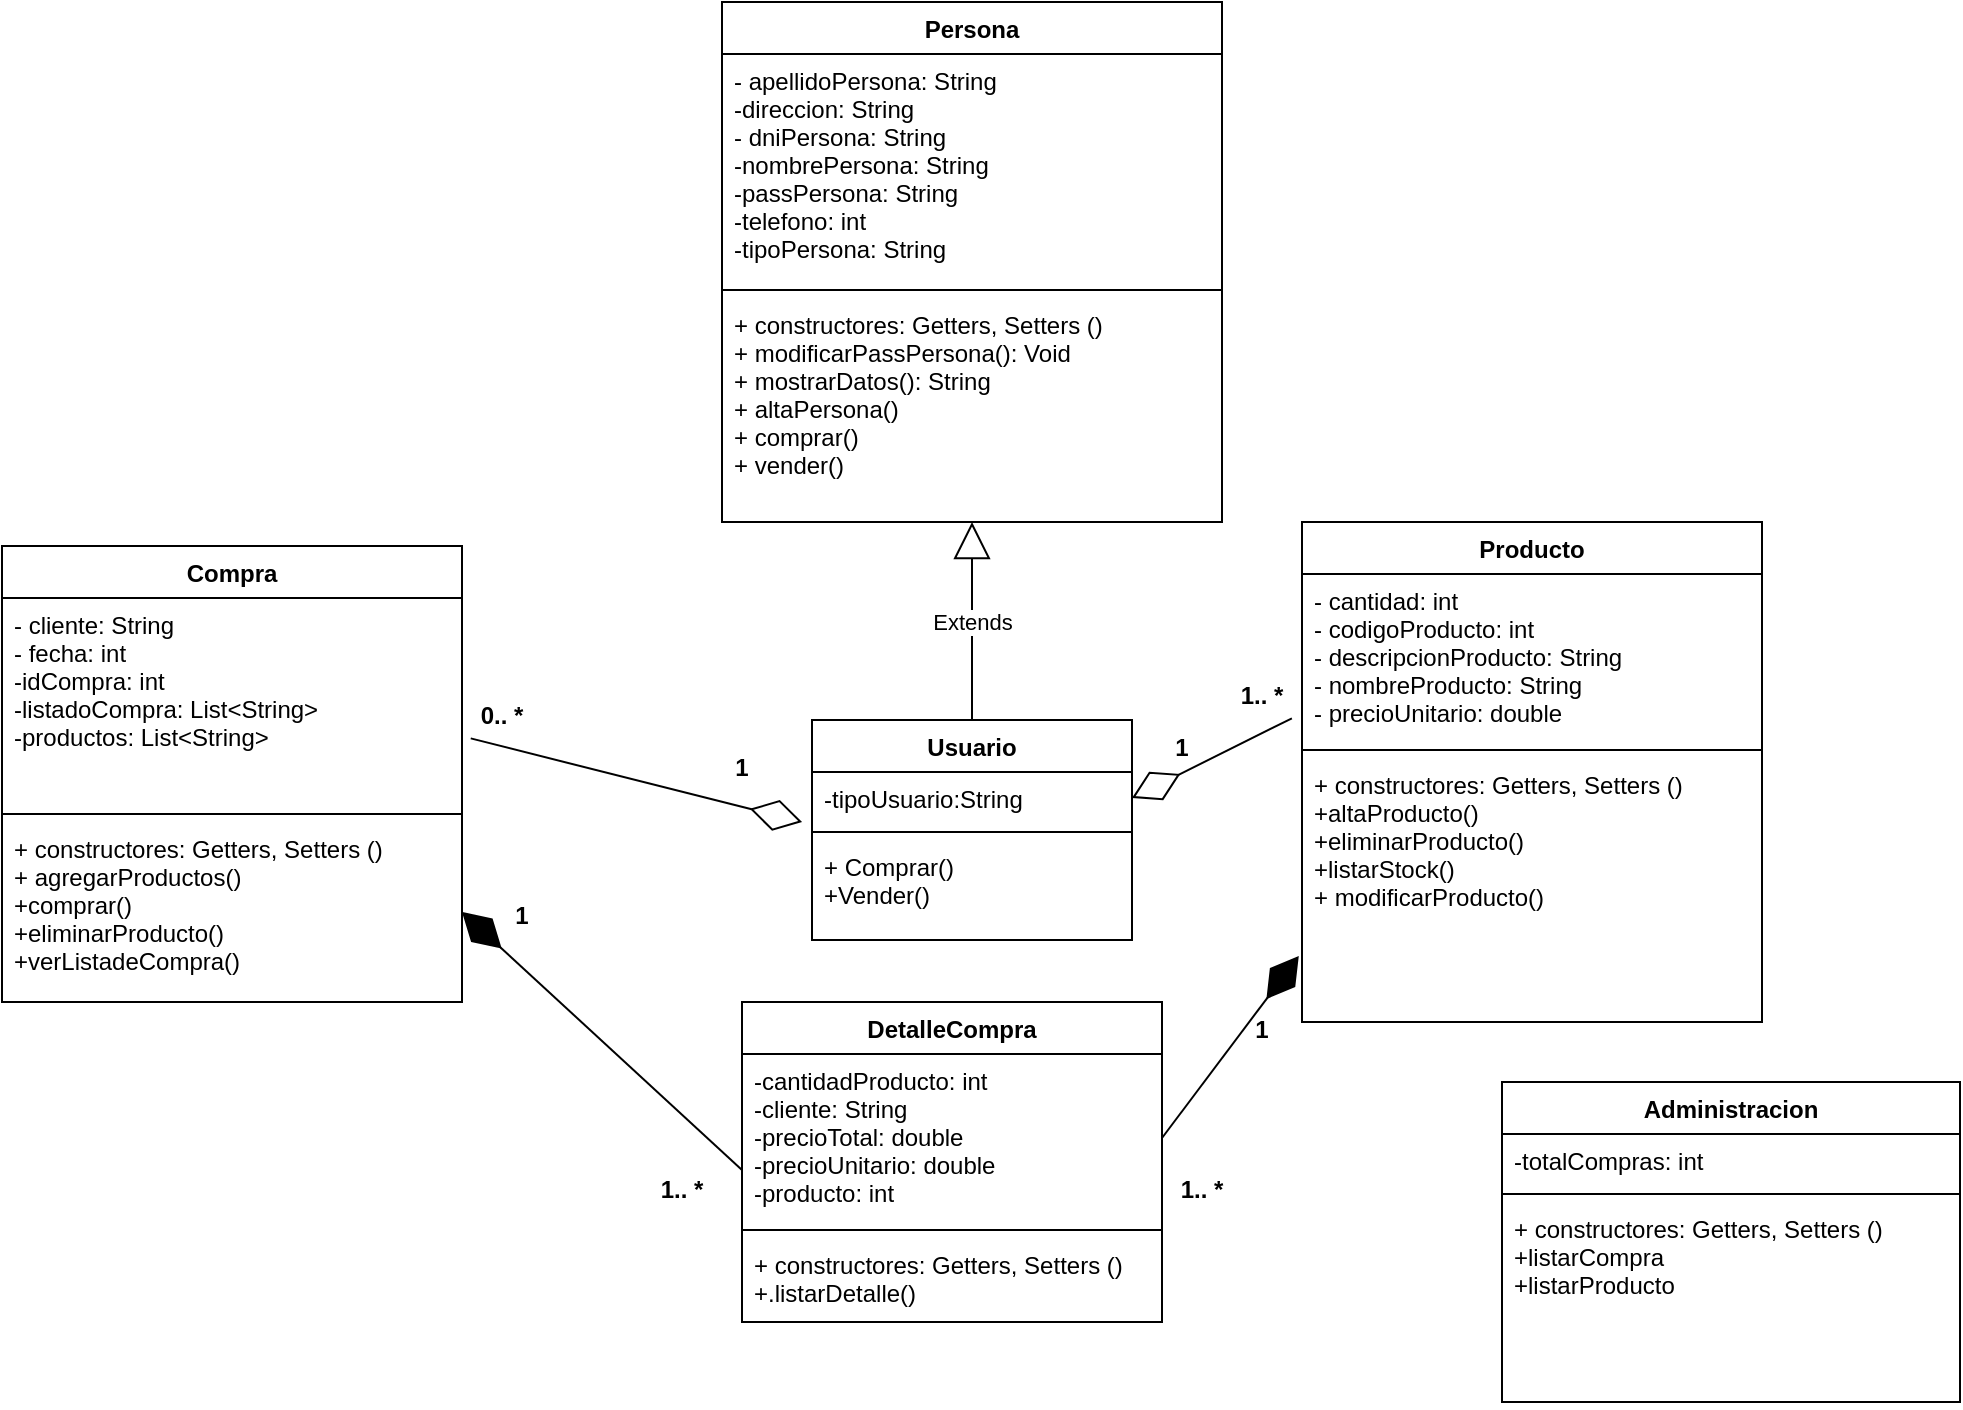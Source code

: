<mxfile version="20.0.3" type="google" pages="2"><diagram id="esH5JpNBzj2b51lL-F4B" name="UML"><mxGraphModel grid="1" page="1" gridSize="10" guides="1" tooltips="1" connect="1" arrows="1" fold="1" pageScale="1" pageWidth="1169" pageHeight="827" math="0" shadow="0"><root><mxCell id="0"/><mxCell id="1" parent="0"/><mxCell id="JhRfz6M6z6ltZTwIogoV-4" value="Persona" style="swimlane;fontStyle=1;align=center;verticalAlign=top;childLayout=stackLayout;horizontal=1;startSize=26;horizontalStack=0;resizeParent=1;resizeParentMax=0;resizeLast=0;collapsible=1;marginBottom=0;" vertex="1" parent="1"><mxGeometry x="490" y="-1550" width="250" height="260" as="geometry"/></mxCell><mxCell id="JhRfz6M6z6ltZTwIogoV-5" value="- apellidoPersona: String&#10;-direccion: String&#10;- dniPersona: String&#10;-nombrePersona: String&#10;-passPersona: String&#10;-telefono: int&#10;-tipoPersona: String" style="text;strokeColor=none;fillColor=none;align=left;verticalAlign=top;spacingLeft=4;spacingRight=4;overflow=hidden;rotatable=0;points=[[0,0.5],[1,0.5]];portConstraint=eastwest;" vertex="1" parent="JhRfz6M6z6ltZTwIogoV-4"><mxGeometry y="26" width="250" height="114" as="geometry"/></mxCell><mxCell id="JhRfz6M6z6ltZTwIogoV-6" value="" style="line;strokeWidth=1;fillColor=none;align=left;verticalAlign=middle;spacingTop=-1;spacingLeft=3;spacingRight=3;rotatable=0;labelPosition=right;points=[];portConstraint=eastwest;" vertex="1" parent="JhRfz6M6z6ltZTwIogoV-4"><mxGeometry y="140" width="250" height="8" as="geometry"/></mxCell><mxCell id="JhRfz6M6z6ltZTwIogoV-7" value="+ constructores: Getters, Setters ()&#10;+ modificarPassPersona(): Void&#10;+ mostrarDatos(): String&#10;+ altaPersona()&#10;+ comprar()&#10;+ vender()" style="text;strokeColor=none;fillColor=none;align=left;verticalAlign=top;spacingLeft=4;spacingRight=4;overflow=hidden;rotatable=0;points=[[0,0.5],[1,0.5]];portConstraint=eastwest;" vertex="1" parent="JhRfz6M6z6ltZTwIogoV-4"><mxGeometry y="148" width="250" height="112" as="geometry"/></mxCell><mxCell id="JhRfz6M6z6ltZTwIogoV-8" value="Compra" style="swimlane;fontStyle=1;align=center;verticalAlign=top;childLayout=stackLayout;horizontal=1;startSize=26;horizontalStack=0;resizeParent=1;resizeParentMax=0;resizeLast=0;collapsible=1;marginBottom=0;" vertex="1" parent="1"><mxGeometry x="130" y="-1278" width="230" height="228" as="geometry"/></mxCell><mxCell id="JhRfz6M6z6ltZTwIogoV-9" value="- cliente: String&#10;- fecha: int&#10;-idCompra: int&#10;-listadoCompra: List&lt;String&gt;&#10;-productos: List&lt;String&gt;" style="text;strokeColor=none;fillColor=none;align=left;verticalAlign=top;spacingLeft=4;spacingRight=4;overflow=hidden;rotatable=0;points=[[0,0.5],[1,0.5]];portConstraint=eastwest;" vertex="1" parent="JhRfz6M6z6ltZTwIogoV-8"><mxGeometry y="26" width="230" height="104" as="geometry"/></mxCell><mxCell id="JhRfz6M6z6ltZTwIogoV-10" value="" style="line;strokeWidth=1;fillColor=none;align=left;verticalAlign=middle;spacingTop=-1;spacingLeft=3;spacingRight=3;rotatable=0;labelPosition=right;points=[];portConstraint=eastwest;" vertex="1" parent="JhRfz6M6z6ltZTwIogoV-8"><mxGeometry y="130" width="230" height="8" as="geometry"/></mxCell><mxCell id="JhRfz6M6z6ltZTwIogoV-11" value="+ constructores: Getters, Setters ()&#10;+ agregarProductos()&#10;+comprar()&#10;+eliminarProducto()&#10;+verListadeCompra()" style="text;strokeColor=none;fillColor=none;align=left;verticalAlign=top;spacingLeft=4;spacingRight=4;overflow=hidden;rotatable=0;points=[[0,0.5],[1,0.5]];portConstraint=eastwest;" vertex="1" parent="JhRfz6M6z6ltZTwIogoV-8"><mxGeometry y="138" width="230" height="90" as="geometry"/></mxCell><mxCell id="JhRfz6M6z6ltZTwIogoV-12" value="Usuario" style="swimlane;fontStyle=1;align=center;verticalAlign=top;childLayout=stackLayout;horizontal=1;startSize=26;horizontalStack=0;resizeParent=1;resizeParentMax=0;resizeLast=0;collapsible=1;marginBottom=0;" vertex="1" parent="1"><mxGeometry x="535" y="-1191" width="160" height="110" as="geometry"/></mxCell><mxCell id="JhRfz6M6z6ltZTwIogoV-13" value="-tipoUsuario:String" style="text;strokeColor=none;fillColor=none;align=left;verticalAlign=top;spacingLeft=4;spacingRight=4;overflow=hidden;rotatable=0;points=[[0,0.5],[1,0.5]];portConstraint=eastwest;" vertex="1" parent="JhRfz6M6z6ltZTwIogoV-12"><mxGeometry y="26" width="160" height="26" as="geometry"/></mxCell><mxCell id="JhRfz6M6z6ltZTwIogoV-14" value="" style="line;strokeWidth=1;fillColor=none;align=left;verticalAlign=middle;spacingTop=-1;spacingLeft=3;spacingRight=3;rotatable=0;labelPosition=right;points=[];portConstraint=eastwest;" vertex="1" parent="JhRfz6M6z6ltZTwIogoV-12"><mxGeometry y="52" width="160" height="8" as="geometry"/></mxCell><mxCell id="JhRfz6M6z6ltZTwIogoV-15" value="+ Comprar()&#10;+Vender()" style="text;strokeColor=none;fillColor=none;align=left;verticalAlign=top;spacingLeft=4;spacingRight=4;overflow=hidden;rotatable=0;points=[[0,0.5],[1,0.5]];portConstraint=eastwest;" vertex="1" parent="JhRfz6M6z6ltZTwIogoV-12"><mxGeometry y="60" width="160" height="50" as="geometry"/></mxCell><mxCell id="JhRfz6M6z6ltZTwIogoV-16" value="DetalleCompra" style="swimlane;fontStyle=1;align=center;verticalAlign=top;childLayout=stackLayout;horizontal=1;startSize=26;horizontalStack=0;resizeParent=1;resizeParentMax=0;resizeLast=0;collapsible=1;marginBottom=0;" vertex="1" parent="1"><mxGeometry x="500" y="-1050" width="210" height="160" as="geometry"/></mxCell><mxCell id="JhRfz6M6z6ltZTwIogoV-17" value="-cantidadProducto: int&#10;-cliente: String&#10;-precioTotal: double&#10;-precioUnitario: double&#10;-producto: int" style="text;strokeColor=none;fillColor=none;align=left;verticalAlign=top;spacingLeft=4;spacingRight=4;overflow=hidden;rotatable=0;points=[[0,0.5],[1,0.5]];portConstraint=eastwest;" vertex="1" parent="JhRfz6M6z6ltZTwIogoV-16"><mxGeometry y="26" width="210" height="84" as="geometry"/></mxCell><mxCell id="JhRfz6M6z6ltZTwIogoV-18" value="" style="line;strokeWidth=1;fillColor=none;align=left;verticalAlign=middle;spacingTop=-1;spacingLeft=3;spacingRight=3;rotatable=0;labelPosition=right;points=[];portConstraint=eastwest;" vertex="1" parent="JhRfz6M6z6ltZTwIogoV-16"><mxGeometry y="110" width="210" height="8" as="geometry"/></mxCell><mxCell id="JhRfz6M6z6ltZTwIogoV-19" value="+ constructores: Getters, Setters ()&#10;+.listarDetalle()" style="text;strokeColor=none;fillColor=none;align=left;verticalAlign=top;spacingLeft=4;spacingRight=4;overflow=hidden;rotatable=0;points=[[0,0.5],[1,0.5]];portConstraint=eastwest;" vertex="1" parent="JhRfz6M6z6ltZTwIogoV-16"><mxGeometry y="118" width="210" height="42" as="geometry"/></mxCell><mxCell id="JhRfz6M6z6ltZTwIogoV-20" value="Administracion" style="swimlane;fontStyle=1;align=center;verticalAlign=top;childLayout=stackLayout;horizontal=1;startSize=26;horizontalStack=0;resizeParent=1;resizeParentMax=0;resizeLast=0;collapsible=1;marginBottom=0;" vertex="1" parent="1"><mxGeometry x="880" y="-1010" width="229" height="160" as="geometry"/></mxCell><mxCell id="JhRfz6M6z6ltZTwIogoV-21" value="-totalCompras: int" style="text;strokeColor=none;fillColor=none;align=left;verticalAlign=top;spacingLeft=4;spacingRight=4;overflow=hidden;rotatable=0;points=[[0,0.5],[1,0.5]];portConstraint=eastwest;" vertex="1" parent="JhRfz6M6z6ltZTwIogoV-20"><mxGeometry y="26" width="229" height="26" as="geometry"/></mxCell><mxCell id="JhRfz6M6z6ltZTwIogoV-22" value="" style="line;strokeWidth=1;fillColor=none;align=left;verticalAlign=middle;spacingTop=-1;spacingLeft=3;spacingRight=3;rotatable=0;labelPosition=right;points=[];portConstraint=eastwest;" vertex="1" parent="JhRfz6M6z6ltZTwIogoV-20"><mxGeometry y="52" width="229" height="8" as="geometry"/></mxCell><mxCell id="JhRfz6M6z6ltZTwIogoV-23" value="+ constructores: Getters, Setters ()&#10;+listarCompra&#10;+listarProducto" style="text;strokeColor=none;fillColor=none;align=left;verticalAlign=top;spacingLeft=4;spacingRight=4;overflow=hidden;rotatable=0;points=[[0,0.5],[1,0.5]];portConstraint=eastwest;" vertex="1" parent="JhRfz6M6z6ltZTwIogoV-20"><mxGeometry y="60" width="229" height="100" as="geometry"/></mxCell><mxCell id="JhRfz6M6z6ltZTwIogoV-24" value="Producto" style="swimlane;fontStyle=1;align=center;verticalAlign=top;childLayout=stackLayout;horizontal=1;startSize=26;horizontalStack=0;resizeParent=1;resizeParentMax=0;resizeLast=0;collapsible=1;marginBottom=0;" vertex="1" parent="1"><mxGeometry x="780" y="-1290" width="230" height="250" as="geometry"/></mxCell><mxCell id="JhRfz6M6z6ltZTwIogoV-25" value="- cantidad: int&#10;- codigoProducto: int&#10;- descripcionProducto: String&#10;- nombreProducto: String&#10;- precioUnitario: double" style="text;strokeColor=none;fillColor=none;align=left;verticalAlign=top;spacingLeft=4;spacingRight=4;overflow=hidden;rotatable=0;points=[[0,0.5],[1,0.5]];portConstraint=eastwest;" vertex="1" parent="JhRfz6M6z6ltZTwIogoV-24"><mxGeometry y="26" width="230" height="84" as="geometry"/></mxCell><mxCell id="JhRfz6M6z6ltZTwIogoV-26" value="" style="line;strokeWidth=1;fillColor=none;align=left;verticalAlign=middle;spacingTop=-1;spacingLeft=3;spacingRight=3;rotatable=0;labelPosition=right;points=[];portConstraint=eastwest;" vertex="1" parent="JhRfz6M6z6ltZTwIogoV-24"><mxGeometry y="110" width="230" height="8" as="geometry"/></mxCell><mxCell id="JhRfz6M6z6ltZTwIogoV-27" value="+ constructores: Getters, Setters ()&#10;+altaProducto()&#10;+eliminarProducto()&#10;+listarStock()&#10;+ modificarProducto()" style="text;strokeColor=none;fillColor=none;align=left;verticalAlign=top;spacingLeft=4;spacingRight=4;overflow=hidden;rotatable=0;points=[[0,0.5],[1,0.5]];portConstraint=eastwest;" vertex="1" parent="JhRfz6M6z6ltZTwIogoV-24"><mxGeometry y="118" width="230" height="132" as="geometry"/></mxCell><mxCell id="JhRfz6M6z6ltZTwIogoV-31" value="Extends" style="endArrow=block;endSize=16;endFill=0;html=1;rounded=0;exitX=0.5;exitY=0;exitDx=0;exitDy=0;" edge="1" parent="1" source="JhRfz6M6z6ltZTwIogoV-12" target="JhRfz6M6z6ltZTwIogoV-7"><mxGeometry width="160" relative="1" as="geometry"><mxPoint x="580" y="-1150" as="sourcePoint"/><mxPoint x="740" y="-1150" as="targetPoint"/></mxGeometry></mxCell><mxCell id="JhRfz6M6z6ltZTwIogoV-32" value="" style="endArrow=diamondThin;endFill=0;endSize=24;html=1;rounded=0;exitX=-0.022;exitY=0.859;exitDx=0;exitDy=0;exitPerimeter=0;entryX=1;entryY=0.5;entryDx=0;entryDy=0;" edge="1" parent="1" source="JhRfz6M6z6ltZTwIogoV-25" target="JhRfz6M6z6ltZTwIogoV-13"><mxGeometry width="160" relative="1" as="geometry"><mxPoint x="580" y="-1150" as="sourcePoint"/><mxPoint x="740" y="-1150" as="targetPoint"/></mxGeometry></mxCell><mxCell id="JhRfz6M6z6ltZTwIogoV-41" value="" style="endArrow=diamondThin;endFill=0;endSize=24;html=1;rounded=0;exitX=1.019;exitY=0.675;exitDx=0;exitDy=0;exitPerimeter=0;entryX=-0.031;entryY=0.962;entryDx=0;entryDy=0;entryPerimeter=0;" edge="1" parent="1" source="JhRfz6M6z6ltZTwIogoV-9" target="JhRfz6M6z6ltZTwIogoV-13"><mxGeometry width="160" relative="1" as="geometry"><mxPoint x="450" y="-1150" as="sourcePoint"/><mxPoint x="520" y="-1070" as="targetPoint"/></mxGeometry></mxCell><mxCell id="JhRfz6M6z6ltZTwIogoV-42" value="" style="endArrow=diamondThin;endFill=1;endSize=24;html=1;rounded=0;entryX=-0.007;entryY=0.75;entryDx=0;entryDy=0;entryPerimeter=0;exitX=1;exitY=0.5;exitDx=0;exitDy=0;" edge="1" parent="1" source="JhRfz6M6z6ltZTwIogoV-17" target="JhRfz6M6z6ltZTwIogoV-27"><mxGeometry width="160" relative="1" as="geometry"><mxPoint x="580" y="-910" as="sourcePoint"/><mxPoint x="740" y="-910" as="targetPoint"/></mxGeometry></mxCell><mxCell id="JhRfz6M6z6ltZTwIogoV-43" value="" style="endArrow=diamondThin;endFill=1;endSize=24;html=1;rounded=0;entryX=1;entryY=0.5;entryDx=0;entryDy=0;exitX=0;exitY=0.69;exitDx=0;exitDy=0;exitPerimeter=0;" edge="1" parent="1" source="JhRfz6M6z6ltZTwIogoV-17" target="JhRfz6M6z6ltZTwIogoV-11"><mxGeometry width="160" relative="1" as="geometry"><mxPoint x="380.0" y="-913" as="sourcePoint"/><mxPoint x="468.39" y="-1030" as="targetPoint"/></mxGeometry></mxCell><mxCell id="JhRfz6M6z6ltZTwIogoV-44" value="1" style="text;align=center;fontStyle=1;verticalAlign=middle;spacingLeft=3;spacingRight=3;strokeColor=none;rotatable=0;points=[[0,0.5],[1,0.5]];portConstraint=eastwest;" vertex="1" parent="1"><mxGeometry x="710" y="-1191" width="20" height="26" as="geometry"/></mxCell><mxCell id="JhRfz6M6z6ltZTwIogoV-45" value="1.. *" style="text;align=center;fontStyle=1;verticalAlign=middle;spacingLeft=3;spacingRight=3;strokeColor=none;rotatable=0;points=[[0,0.5],[1,0.5]];portConstraint=eastwest;" vertex="1" parent="1"><mxGeometry x="750" y="-1217" width="20" height="26" as="geometry"/></mxCell><mxCell id="JhRfz6M6z6ltZTwIogoV-46" value="1" style="text;align=center;fontStyle=1;verticalAlign=middle;spacingLeft=3;spacingRight=3;strokeColor=none;rotatable=0;points=[[0,0.5],[1,0.5]];portConstraint=eastwest;" vertex="1" parent="1"><mxGeometry x="490" y="-1181" width="20" height="26" as="geometry"/></mxCell><mxCell id="JhRfz6M6z6ltZTwIogoV-47" value="0.. *" style="text;align=center;fontStyle=1;verticalAlign=middle;spacingLeft=3;spacingRight=3;strokeColor=none;rotatable=0;points=[[0,0.5],[1,0.5]];portConstraint=eastwest;" vertex="1" parent="1"><mxGeometry x="370" y="-1207" width="20" height="26" as="geometry"/></mxCell><mxCell id="JhRfz6M6z6ltZTwIogoV-48" value="1" style="text;align=center;fontStyle=1;verticalAlign=middle;spacingLeft=3;spacingRight=3;strokeColor=none;rotatable=0;points=[[0,0.5],[1,0.5]];portConstraint=eastwest;" vertex="1" parent="1"><mxGeometry x="380" y="-1107" width="20" height="26" as="geometry"/></mxCell><mxCell id="JhRfz6M6z6ltZTwIogoV-49" value="1" style="text;align=center;fontStyle=1;verticalAlign=middle;spacingLeft=3;spacingRight=3;strokeColor=none;rotatable=0;points=[[0,0.5],[1,0.5]];portConstraint=eastwest;" vertex="1" parent="1"><mxGeometry x="750" y="-1050" width="20" height="26" as="geometry"/></mxCell><mxCell id="JhRfz6M6z6ltZTwIogoV-50" value="1.. *" style="text;align=center;fontStyle=1;verticalAlign=middle;spacingLeft=3;spacingRight=3;strokeColor=none;rotatable=0;points=[[0,0.5],[1,0.5]];portConstraint=eastwest;" vertex="1" parent="1"><mxGeometry x="720" y="-970" width="20" height="26" as="geometry"/></mxCell><mxCell id="JhRfz6M6z6ltZTwIogoV-51" value="1.. *" style="text;align=center;fontStyle=1;verticalAlign=middle;spacingLeft=3;spacingRight=3;strokeColor=none;rotatable=0;points=[[0,0.5],[1,0.5]];portConstraint=eastwest;" vertex="1" parent="1"><mxGeometry x="460" y="-970" width="20" height="26" as="geometry"/></mxCell></root></mxGraphModel></diagram><diagram id="eR2YXCtSQRE4yNpO4fuU" name="DER"><mxGraphModel grid="1" page="1" gridSize="10" guides="1" tooltips="1" connect="1" arrows="1" fold="1" pageScale="1" pageWidth="1169" pageHeight="827" math="0" shadow="0"><root><mxCell id="0"/><mxCell id="1" parent="0"/><object label="Persona" id="8RDyb1lw24Pj6ZEpWoBE-2"><mxCell style="shape=table;startSize=30;container=1;collapsible=1;childLayout=tableLayout;fixedRows=1;rowLines=0;fontStyle=1;align=center;resizeLast=1;" vertex="1" parent="1"><mxGeometry x="104" y="-1494" width="180" height="270" as="geometry"><mxRectangle x="20" y="-854" width="90" height="30" as="alternateBounds"/></mxGeometry></mxCell></object><mxCell id="Ym4cYJw07RV53Ao3fFNQ-1" value="" style="shape=tableRow;horizontal=0;startSize=0;swimlaneHead=0;swimlaneBody=0;fillColor=none;collapsible=0;dropTarget=0;points=[[0,0.5],[1,0.5]];portConstraint=eastwest;top=0;left=0;right=0;bottom=0;" vertex="1" parent="8RDyb1lw24Pj6ZEpWoBE-2"><mxGeometry y="30" width="180" height="30" as="geometry"/></mxCell><mxCell id="Ym4cYJw07RV53Ao3fFNQ-2" value="PK" style="shape=partialRectangle;connectable=0;fillColor=none;top=0;left=0;bottom=0;right=0;editable=1;overflow=hidden;fontStyle=1" vertex="1" parent="Ym4cYJw07RV53Ao3fFNQ-1"><mxGeometry width="30" height="30" as="geometry"><mxRectangle width="30" height="30" as="alternateBounds"/></mxGeometry></mxCell><mxCell id="Ym4cYJw07RV53Ao3fFNQ-3" value="IdCliente" style="shape=partialRectangle;connectable=0;fillColor=none;top=0;left=0;bottom=0;right=0;align=left;spacingLeft=6;overflow=hidden;fontStyle=1" vertex="1" parent="Ym4cYJw07RV53Ao3fFNQ-1"><mxGeometry x="30" width="150" height="30" as="geometry"><mxRectangle width="150" height="30" as="alternateBounds"/></mxGeometry></mxCell><mxCell id="8RDyb1lw24Pj6ZEpWoBE-3" value="" style="shape=tableRow;horizontal=0;startSize=0;swimlaneHead=0;swimlaneBody=0;fillColor=none;collapsible=0;dropTarget=0;points=[[0,0.5],[1,0.5]];portConstraint=eastwest;top=0;left=0;right=0;bottom=1;" vertex="1" parent="8RDyb1lw24Pj6ZEpWoBE-2"><mxGeometry y="60" width="180" height="30" as="geometry"/></mxCell><mxCell id="8RDyb1lw24Pj6ZEpWoBE-4" value="PK" style="shape=partialRectangle;connectable=0;fillColor=none;top=0;left=0;bottom=0;right=0;fontStyle=1;overflow=hidden;" vertex="1" parent="8RDyb1lw24Pj6ZEpWoBE-3"><mxGeometry width="30" height="30" as="geometry"><mxRectangle width="30" height="30" as="alternateBounds"/></mxGeometry></mxCell><mxCell id="8RDyb1lw24Pj6ZEpWoBE-5" value="DNI" style="shape=partialRectangle;connectable=0;fillColor=none;top=0;left=0;bottom=0;right=0;align=left;spacingLeft=6;fontStyle=5;overflow=hidden;" vertex="1" parent="8RDyb1lw24Pj6ZEpWoBE-3"><mxGeometry x="30" width="150" height="30" as="geometry"><mxRectangle width="150" height="30" as="alternateBounds"/></mxGeometry></mxCell><mxCell id="8RDyb1lw24Pj6ZEpWoBE-6" value="" style="shape=tableRow;horizontal=0;startSize=0;swimlaneHead=0;swimlaneBody=0;fillColor=none;collapsible=0;dropTarget=0;points=[[0,0.5],[1,0.5]];portConstraint=eastwest;top=0;left=0;right=0;bottom=0;" vertex="1" parent="8RDyb1lw24Pj6ZEpWoBE-2"><mxGeometry y="90" width="180" height="30" as="geometry"/></mxCell><mxCell id="8RDyb1lw24Pj6ZEpWoBE-7" value="" style="shape=partialRectangle;connectable=0;fillColor=none;top=0;left=0;bottom=0;right=0;editable=1;overflow=hidden;" vertex="1" parent="8RDyb1lw24Pj6ZEpWoBE-6"><mxGeometry width="30" height="30" as="geometry"><mxRectangle width="30" height="30" as="alternateBounds"/></mxGeometry></mxCell><mxCell id="8RDyb1lw24Pj6ZEpWoBE-8" value="Nombre" style="shape=partialRectangle;connectable=0;fillColor=none;top=0;left=0;bottom=0;right=0;align=left;spacingLeft=6;overflow=hidden;" vertex="1" parent="8RDyb1lw24Pj6ZEpWoBE-6"><mxGeometry x="30" width="150" height="30" as="geometry"><mxRectangle width="150" height="30" as="alternateBounds"/></mxGeometry></mxCell><mxCell id="8RDyb1lw24Pj6ZEpWoBE-9" value="" style="shape=tableRow;horizontal=0;startSize=0;swimlaneHead=0;swimlaneBody=0;fillColor=none;collapsible=0;dropTarget=0;points=[[0,0.5],[1,0.5]];portConstraint=eastwest;top=0;left=0;right=0;bottom=0;" vertex="1" parent="8RDyb1lw24Pj6ZEpWoBE-2"><mxGeometry y="120" width="180" height="30" as="geometry"/></mxCell><mxCell id="8RDyb1lw24Pj6ZEpWoBE-10" value="" style="shape=partialRectangle;connectable=0;fillColor=none;top=0;left=0;bottom=0;right=0;editable=1;overflow=hidden;" vertex="1" parent="8RDyb1lw24Pj6ZEpWoBE-9"><mxGeometry width="30" height="30" as="geometry"><mxRectangle width="30" height="30" as="alternateBounds"/></mxGeometry></mxCell><mxCell id="8RDyb1lw24Pj6ZEpWoBE-11" value="Apellido" style="shape=partialRectangle;connectable=0;fillColor=none;top=0;left=0;bottom=0;right=0;align=left;spacingLeft=6;overflow=hidden;" vertex="1" parent="8RDyb1lw24Pj6ZEpWoBE-9"><mxGeometry x="30" width="150" height="30" as="geometry"><mxRectangle width="150" height="30" as="alternateBounds"/></mxGeometry></mxCell><mxCell id="8RDyb1lw24Pj6ZEpWoBE-73" value="" style="shape=tableRow;horizontal=0;startSize=0;swimlaneHead=0;swimlaneBody=0;fillColor=none;collapsible=0;dropTarget=0;points=[[0,0.5],[1,0.5]];portConstraint=eastwest;top=0;left=0;right=0;bottom=0;" vertex="1" parent="8RDyb1lw24Pj6ZEpWoBE-2"><mxGeometry y="150" width="180" height="30" as="geometry"/></mxCell><mxCell id="8RDyb1lw24Pj6ZEpWoBE-74" value="" style="shape=partialRectangle;connectable=0;fillColor=none;top=0;left=0;bottom=0;right=0;editable=1;overflow=hidden;" vertex="1" parent="8RDyb1lw24Pj6ZEpWoBE-73"><mxGeometry width="30" height="30" as="geometry"><mxRectangle width="30" height="30" as="alternateBounds"/></mxGeometry></mxCell><mxCell id="8RDyb1lw24Pj6ZEpWoBE-75" value="Direccion" style="shape=partialRectangle;connectable=0;fillColor=none;top=0;left=0;bottom=0;right=0;align=left;spacingLeft=6;overflow=hidden;" vertex="1" parent="8RDyb1lw24Pj6ZEpWoBE-73"><mxGeometry x="30" width="150" height="30" as="geometry"><mxRectangle width="150" height="30" as="alternateBounds"/></mxGeometry></mxCell><mxCell id="8RDyb1lw24Pj6ZEpWoBE-12" value="" style="shape=tableRow;horizontal=0;startSize=0;swimlaneHead=0;swimlaneBody=0;fillColor=none;collapsible=0;dropTarget=0;points=[[0,0.5],[1,0.5]];portConstraint=eastwest;top=0;left=0;right=0;bottom=0;" vertex="1" parent="8RDyb1lw24Pj6ZEpWoBE-2"><mxGeometry y="180" width="180" height="30" as="geometry"/></mxCell><mxCell id="8RDyb1lw24Pj6ZEpWoBE-13" value="" style="shape=partialRectangle;connectable=0;fillColor=none;top=0;left=0;bottom=0;right=0;editable=1;overflow=hidden;" vertex="1" parent="8RDyb1lw24Pj6ZEpWoBE-12"><mxGeometry width="30" height="30" as="geometry"><mxRectangle width="30" height="30" as="alternateBounds"/></mxGeometry></mxCell><mxCell id="8RDyb1lw24Pj6ZEpWoBE-14" value="Pass" style="shape=partialRectangle;connectable=0;fillColor=none;top=0;left=0;bottom=0;right=0;align=left;spacingLeft=6;overflow=hidden;" vertex="1" parent="8RDyb1lw24Pj6ZEpWoBE-12"><mxGeometry x="30" width="150" height="30" as="geometry"><mxRectangle width="150" height="30" as="alternateBounds"/></mxGeometry></mxCell><mxCell id="8RDyb1lw24Pj6ZEpWoBE-76" value="" style="shape=tableRow;horizontal=0;startSize=0;swimlaneHead=0;swimlaneBody=0;fillColor=none;collapsible=0;dropTarget=0;points=[[0,0.5],[1,0.5]];portConstraint=eastwest;top=0;left=0;right=0;bottom=0;" vertex="1" parent="8RDyb1lw24Pj6ZEpWoBE-2"><mxGeometry y="210" width="180" height="30" as="geometry"/></mxCell><mxCell id="8RDyb1lw24Pj6ZEpWoBE-77" value="" style="shape=partialRectangle;connectable=0;fillColor=none;top=0;left=0;bottom=0;right=0;editable=1;overflow=hidden;" vertex="1" parent="8RDyb1lw24Pj6ZEpWoBE-76"><mxGeometry width="30" height="30" as="geometry"><mxRectangle width="30" height="30" as="alternateBounds"/></mxGeometry></mxCell><mxCell id="8RDyb1lw24Pj6ZEpWoBE-78" value="Telefono" style="shape=partialRectangle;connectable=0;fillColor=none;top=0;left=0;bottom=0;right=0;align=left;spacingLeft=6;overflow=hidden;" vertex="1" parent="8RDyb1lw24Pj6ZEpWoBE-76"><mxGeometry x="30" width="150" height="30" as="geometry"><mxRectangle width="150" height="30" as="alternateBounds"/></mxGeometry></mxCell><mxCell id="tIQ9yoRZBzDTLci3hxuk-1" value="" style="shape=tableRow;horizontal=0;startSize=0;swimlaneHead=0;swimlaneBody=0;fillColor=none;collapsible=0;dropTarget=0;points=[[0,0.5],[1,0.5]];portConstraint=eastwest;top=0;left=0;right=0;bottom=0;" vertex="1" parent="8RDyb1lw24Pj6ZEpWoBE-2"><mxGeometry y="240" width="180" height="30" as="geometry"/></mxCell><mxCell id="tIQ9yoRZBzDTLci3hxuk-2" value="" style="shape=partialRectangle;connectable=0;fillColor=none;top=0;left=0;bottom=0;right=0;editable=1;overflow=hidden;" vertex="1" parent="tIQ9yoRZBzDTLci3hxuk-1"><mxGeometry width="30" height="30" as="geometry"><mxRectangle width="30" height="30" as="alternateBounds"/></mxGeometry></mxCell><mxCell id="tIQ9yoRZBzDTLci3hxuk-3" value="Tipo" style="shape=partialRectangle;connectable=0;fillColor=none;top=0;left=0;bottom=0;right=0;align=left;spacingLeft=6;overflow=hidden;" vertex="1" parent="tIQ9yoRZBzDTLci3hxuk-1"><mxGeometry x="30" width="150" height="30" as="geometry"><mxRectangle width="150" height="30" as="alternateBounds"/></mxGeometry></mxCell><mxCell id="8RDyb1lw24Pj6ZEpWoBE-41" value="Productos" style="shape=table;startSize=30;container=1;collapsible=1;childLayout=tableLayout;fixedRows=1;rowLines=0;fontStyle=1;align=center;resizeLast=1;" vertex="1" parent="1"><mxGeometry x="884" y="-1510" width="180" height="180" as="geometry"><mxRectangle x="637" y="-854" width="100" height="30" as="alternateBounds"/></mxGeometry></mxCell><mxCell id="8RDyb1lw24Pj6ZEpWoBE-42" value="" style="shape=tableRow;horizontal=0;startSize=0;swimlaneHead=0;swimlaneBody=0;fillColor=none;collapsible=0;dropTarget=0;points=[[0,0.5],[1,0.5]];portConstraint=eastwest;top=0;left=0;right=0;bottom=1;" vertex="1" parent="8RDyb1lw24Pj6ZEpWoBE-41"><mxGeometry y="30" width="180" height="30" as="geometry"/></mxCell><mxCell id="8RDyb1lw24Pj6ZEpWoBE-43" value="PK" style="shape=partialRectangle;connectable=0;fillColor=none;top=0;left=0;bottom=0;right=0;fontStyle=1;overflow=hidden;" vertex="1" parent="8RDyb1lw24Pj6ZEpWoBE-42"><mxGeometry width="30" height="30" as="geometry"><mxRectangle width="30" height="30" as="alternateBounds"/></mxGeometry></mxCell><mxCell id="8RDyb1lw24Pj6ZEpWoBE-44" value="Codigo" style="shape=partialRectangle;connectable=0;fillColor=none;top=0;left=0;bottom=0;right=0;align=left;spacingLeft=6;fontStyle=5;overflow=hidden;" vertex="1" parent="8RDyb1lw24Pj6ZEpWoBE-42"><mxGeometry x="30" width="150" height="30" as="geometry"><mxRectangle width="150" height="30" as="alternateBounds"/></mxGeometry></mxCell><mxCell id="8RDyb1lw24Pj6ZEpWoBE-45" value="" style="shape=tableRow;horizontal=0;startSize=0;swimlaneHead=0;swimlaneBody=0;fillColor=none;collapsible=0;dropTarget=0;points=[[0,0.5],[1,0.5]];portConstraint=eastwest;top=0;left=0;right=0;bottom=0;" vertex="1" parent="8RDyb1lw24Pj6ZEpWoBE-41"><mxGeometry y="60" width="180" height="30" as="geometry"/></mxCell><mxCell id="8RDyb1lw24Pj6ZEpWoBE-46" value="" style="shape=partialRectangle;connectable=0;fillColor=none;top=0;left=0;bottom=0;right=0;editable=1;overflow=hidden;" vertex="1" parent="8RDyb1lw24Pj6ZEpWoBE-45"><mxGeometry width="30" height="30" as="geometry"><mxRectangle width="30" height="30" as="alternateBounds"/></mxGeometry></mxCell><mxCell id="8RDyb1lw24Pj6ZEpWoBE-47" value="Nombre" style="shape=partialRectangle;connectable=0;fillColor=none;top=0;left=0;bottom=0;right=0;align=left;spacingLeft=6;overflow=hidden;" vertex="1" parent="8RDyb1lw24Pj6ZEpWoBE-45"><mxGeometry x="30" width="150" height="30" as="geometry"><mxRectangle width="150" height="30" as="alternateBounds"/></mxGeometry></mxCell><mxCell id="8RDyb1lw24Pj6ZEpWoBE-48" value="" style="shape=tableRow;horizontal=0;startSize=0;swimlaneHead=0;swimlaneBody=0;fillColor=none;collapsible=0;dropTarget=0;points=[[0,0.5],[1,0.5]];portConstraint=eastwest;top=0;left=0;right=0;bottom=0;" vertex="1" parent="8RDyb1lw24Pj6ZEpWoBE-41"><mxGeometry y="90" width="180" height="30" as="geometry"/></mxCell><mxCell id="8RDyb1lw24Pj6ZEpWoBE-49" value="" style="shape=partialRectangle;connectable=0;fillColor=none;top=0;left=0;bottom=0;right=0;editable=1;overflow=hidden;" vertex="1" parent="8RDyb1lw24Pj6ZEpWoBE-48"><mxGeometry width="30" height="30" as="geometry"><mxRectangle width="30" height="30" as="alternateBounds"/></mxGeometry></mxCell><mxCell id="8RDyb1lw24Pj6ZEpWoBE-50" value="Descripcion" style="shape=partialRectangle;connectable=0;fillColor=none;top=0;left=0;bottom=0;right=0;align=left;spacingLeft=6;overflow=hidden;" vertex="1" parent="8RDyb1lw24Pj6ZEpWoBE-48"><mxGeometry x="30" width="150" height="30" as="geometry"><mxRectangle width="150" height="30" as="alternateBounds"/></mxGeometry></mxCell><mxCell id="8RDyb1lw24Pj6ZEpWoBE-51" value="" style="shape=tableRow;horizontal=0;startSize=0;swimlaneHead=0;swimlaneBody=0;fillColor=none;collapsible=0;dropTarget=0;points=[[0,0.5],[1,0.5]];portConstraint=eastwest;top=0;left=0;right=0;bottom=0;" vertex="1" parent="8RDyb1lw24Pj6ZEpWoBE-41"><mxGeometry y="120" width="180" height="30" as="geometry"/></mxCell><mxCell id="8RDyb1lw24Pj6ZEpWoBE-52" value="" style="shape=partialRectangle;connectable=0;fillColor=none;top=0;left=0;bottom=0;right=0;editable=1;overflow=hidden;" vertex="1" parent="8RDyb1lw24Pj6ZEpWoBE-51"><mxGeometry width="30" height="30" as="geometry"><mxRectangle width="30" height="30" as="alternateBounds"/></mxGeometry></mxCell><mxCell id="8RDyb1lw24Pj6ZEpWoBE-53" value="Cantidad" style="shape=partialRectangle;connectable=0;fillColor=none;top=0;left=0;bottom=0;right=0;align=left;spacingLeft=6;overflow=hidden;" vertex="1" parent="8RDyb1lw24Pj6ZEpWoBE-51"><mxGeometry x="30" width="150" height="30" as="geometry"><mxRectangle width="150" height="30" as="alternateBounds"/></mxGeometry></mxCell><mxCell id="1kTLR17QM87MSymxMqkO-1" value="" style="shape=tableRow;horizontal=0;startSize=0;swimlaneHead=0;swimlaneBody=0;fillColor=none;collapsible=0;dropTarget=0;points=[[0,0.5],[1,0.5]];portConstraint=eastwest;top=0;left=0;right=0;bottom=0;" vertex="1" parent="8RDyb1lw24Pj6ZEpWoBE-41"><mxGeometry y="150" width="180" height="30" as="geometry"/></mxCell><mxCell id="1kTLR17QM87MSymxMqkO-2" value="" style="shape=partialRectangle;connectable=0;fillColor=none;top=0;left=0;bottom=0;right=0;editable=1;overflow=hidden;" vertex="1" parent="1kTLR17QM87MSymxMqkO-1"><mxGeometry width="30" height="30" as="geometry"><mxRectangle width="30" height="30" as="alternateBounds"/></mxGeometry></mxCell><mxCell id="1kTLR17QM87MSymxMqkO-3" value="PrecioUnitario" style="shape=partialRectangle;connectable=0;fillColor=none;top=0;left=0;bottom=0;right=0;align=left;spacingLeft=6;overflow=hidden;" vertex="1" parent="1kTLR17QM87MSymxMqkO-1"><mxGeometry x="30" width="150" height="30" as="geometry"><mxRectangle width="150" height="30" as="alternateBounds"/></mxGeometry></mxCell><mxCell id="8RDyb1lw24Pj6ZEpWoBE-54" value="Venta" style="shape=table;startSize=30;container=1;collapsible=1;childLayout=tableLayout;fixedRows=1;rowLines=0;fontStyle=1;align=center;resizeLast=1;" vertex="1" parent="1"><mxGeometry x="364" y="-1560" width="180" height="260" as="geometry"><mxRectangle x="340" y="-854" width="70" height="30" as="alternateBounds"/></mxGeometry></mxCell><mxCell id="8RDyb1lw24Pj6ZEpWoBE-58" value="" style="shape=tableRow;horizontal=0;startSize=0;swimlaneHead=0;swimlaneBody=0;fillColor=none;collapsible=0;dropTarget=0;points=[[0,0.5],[1,0.5]];portConstraint=eastwest;top=0;left=0;right=0;bottom=0;" vertex="1" parent="8RDyb1lw24Pj6ZEpWoBE-54"><mxGeometry y="30" width="180" height="20" as="geometry"/></mxCell><mxCell id="8RDyb1lw24Pj6ZEpWoBE-59" value="FK" style="shape=partialRectangle;connectable=0;top=0;left=0;bottom=0;right=0;editable=1;overflow=hidden;fontStyle=1;perimeterSpacing=0;sketch=0;fillColor=none;labelBorderColor=none;labelBackgroundColor=none;" vertex="1" parent="8RDyb1lw24Pj6ZEpWoBE-58"><mxGeometry width="30" height="20" as="geometry"><mxRectangle width="30" height="20" as="alternateBounds"/></mxGeometry></mxCell><mxCell id="8RDyb1lw24Pj6ZEpWoBE-60" value="IdCliente" style="shape=partialRectangle;connectable=0;fillColor=none;top=0;left=0;bottom=0;right=0;align=left;spacingLeft=6;overflow=hidden;" vertex="1" parent="8RDyb1lw24Pj6ZEpWoBE-58"><mxGeometry x="30" width="150" height="20" as="geometry"><mxRectangle width="150" height="20" as="alternateBounds"/></mxGeometry></mxCell><mxCell id="8RDyb1lw24Pj6ZEpWoBE-55" value="" style="shape=tableRow;horizontal=0;startSize=0;swimlaneHead=0;swimlaneBody=0;fillColor=none;collapsible=0;dropTarget=0;points=[[0,0.5],[1,0.5]];portConstraint=eastwest;top=0;left=0;right=0;bottom=1;" vertex="1" parent="8RDyb1lw24Pj6ZEpWoBE-54"><mxGeometry y="50" width="180" height="30" as="geometry"/></mxCell><mxCell id="8RDyb1lw24Pj6ZEpWoBE-56" value="PK" style="shape=partialRectangle;connectable=0;fillColor=none;top=0;left=0;bottom=0;right=0;fontStyle=1;overflow=hidden;" vertex="1" parent="8RDyb1lw24Pj6ZEpWoBE-55"><mxGeometry width="30" height="30" as="geometry"><mxRectangle width="30" height="30" as="alternateBounds"/></mxGeometry></mxCell><mxCell id="8RDyb1lw24Pj6ZEpWoBE-57" value="IdCompra" style="shape=partialRectangle;connectable=0;fillColor=none;top=0;left=0;bottom=0;right=0;align=left;spacingLeft=6;fontStyle=5;overflow=hidden;" vertex="1" parent="8RDyb1lw24Pj6ZEpWoBE-55"><mxGeometry x="30" width="150" height="30" as="geometry"><mxRectangle width="150" height="30" as="alternateBounds"/></mxGeometry></mxCell><mxCell id="8RDyb1lw24Pj6ZEpWoBE-61" value="" style="shape=tableRow;horizontal=0;startSize=0;swimlaneHead=0;swimlaneBody=0;fillColor=none;collapsible=0;dropTarget=0;points=[[0,0.5],[1,0.5]];portConstraint=eastwest;top=0;left=0;right=0;bottom=0;" vertex="1" parent="8RDyb1lw24Pj6ZEpWoBE-54"><mxGeometry y="80" width="180" height="30" as="geometry"/></mxCell><mxCell id="8RDyb1lw24Pj6ZEpWoBE-62" value="" style="shape=partialRectangle;connectable=0;fillColor=none;top=0;left=0;bottom=0;right=0;editable=1;overflow=hidden;" vertex="1" parent="8RDyb1lw24Pj6ZEpWoBE-61"><mxGeometry width="30" height="30" as="geometry"><mxRectangle width="30" height="30" as="alternateBounds"/></mxGeometry></mxCell><mxCell id="8RDyb1lw24Pj6ZEpWoBE-63" value="CantidadProductos" style="shape=partialRectangle;connectable=0;fillColor=none;top=0;left=0;bottom=0;right=0;align=left;spacingLeft=6;overflow=hidden;" vertex="1" parent="8RDyb1lw24Pj6ZEpWoBE-61"><mxGeometry x="30" width="150" height="30" as="geometry"><mxRectangle width="150" height="30" as="alternateBounds"/></mxGeometry></mxCell><mxCell id="8RDyb1lw24Pj6ZEpWoBE-64" value="" style="shape=tableRow;horizontal=0;startSize=0;swimlaneHead=0;swimlaneBody=0;fillColor=none;collapsible=0;dropTarget=0;points=[[0,0.5],[1,0.5]];portConstraint=eastwest;top=0;left=0;right=0;bottom=0;" vertex="1" parent="8RDyb1lw24Pj6ZEpWoBE-54"><mxGeometry y="110" width="180" height="30" as="geometry"/></mxCell><mxCell id="8RDyb1lw24Pj6ZEpWoBE-65" value="" style="shape=partialRectangle;connectable=0;fillColor=none;top=0;left=0;bottom=0;right=0;editable=1;overflow=hidden;" vertex="1" parent="8RDyb1lw24Pj6ZEpWoBE-64"><mxGeometry width="30" height="30" as="geometry"><mxRectangle width="30" height="30" as="alternateBounds"/></mxGeometry></mxCell><mxCell id="8RDyb1lw24Pj6ZEpWoBE-66" value="MontoDeCompra" style="shape=partialRectangle;connectable=0;fillColor=none;top=0;left=0;bottom=0;right=0;align=left;spacingLeft=6;overflow=hidden;" vertex="1" parent="8RDyb1lw24Pj6ZEpWoBE-64"><mxGeometry x="30" width="150" height="30" as="geometry"><mxRectangle width="150" height="30" as="alternateBounds"/></mxGeometry></mxCell><mxCell id="e3fY06z3ZdxWZRLsxiPw-1" value="" style="shape=tableRow;horizontal=0;startSize=0;swimlaneHead=0;swimlaneBody=0;fillColor=none;collapsible=0;dropTarget=0;points=[[0,0.5],[1,0.5]];portConstraint=eastwest;top=0;left=0;right=0;bottom=0;" vertex="1" parent="8RDyb1lw24Pj6ZEpWoBE-54"><mxGeometry y="140" width="180" height="30" as="geometry"/></mxCell><mxCell id="e3fY06z3ZdxWZRLsxiPw-2" value="" style="shape=partialRectangle;connectable=0;fillColor=none;top=0;left=0;bottom=0;right=0;editable=1;overflow=hidden;" vertex="1" parent="e3fY06z3ZdxWZRLsxiPw-1"><mxGeometry width="30" height="30" as="geometry"><mxRectangle width="30" height="30" as="alternateBounds"/></mxGeometry></mxCell><mxCell id="e3fY06z3ZdxWZRLsxiPw-3" value="Factura" style="shape=partialRectangle;connectable=0;fillColor=none;top=0;left=0;bottom=0;right=0;align=left;spacingLeft=6;overflow=hidden;" vertex="1" parent="e3fY06z3ZdxWZRLsxiPw-1"><mxGeometry x="30" width="150" height="30" as="geometry"><mxRectangle width="150" height="30" as="alternateBounds"/></mxGeometry></mxCell><mxCell id="e3fY06z3ZdxWZRLsxiPw-4" value="" style="shape=tableRow;horizontal=0;startSize=0;swimlaneHead=0;swimlaneBody=0;fillColor=none;collapsible=0;dropTarget=0;points=[[0,0.5],[1,0.5]];portConstraint=eastwest;top=0;left=0;right=0;bottom=0;" vertex="1" parent="8RDyb1lw24Pj6ZEpWoBE-54"><mxGeometry y="170" width="180" height="30" as="geometry"/></mxCell><mxCell id="e3fY06z3ZdxWZRLsxiPw-5" value="" style="shape=partialRectangle;connectable=0;fillColor=none;top=0;left=0;bottom=0;right=0;editable=1;overflow=hidden;" vertex="1" parent="e3fY06z3ZdxWZRLsxiPw-4"><mxGeometry width="30" height="30" as="geometry"><mxRectangle width="30" height="30" as="alternateBounds"/></mxGeometry></mxCell><mxCell id="e3fY06z3ZdxWZRLsxiPw-6" value="Recibo" style="shape=partialRectangle;connectable=0;fillColor=none;top=0;left=0;bottom=0;right=0;align=left;spacingLeft=6;overflow=hidden;" vertex="1" parent="e3fY06z3ZdxWZRLsxiPw-4"><mxGeometry x="30" width="150" height="30" as="geometry"><mxRectangle width="150" height="30" as="alternateBounds"/></mxGeometry></mxCell><mxCell id="e3fY06z3ZdxWZRLsxiPw-7" value="" style="shape=tableRow;horizontal=0;startSize=0;swimlaneHead=0;swimlaneBody=0;fillColor=none;collapsible=0;dropTarget=0;points=[[0,0.5],[1,0.5]];portConstraint=eastwest;top=0;left=0;right=0;bottom=0;" vertex="1" parent="8RDyb1lw24Pj6ZEpWoBE-54"><mxGeometry y="200" width="180" height="30" as="geometry"/></mxCell><mxCell id="e3fY06z3ZdxWZRLsxiPw-8" value="" style="shape=partialRectangle;connectable=0;fillColor=none;top=0;left=0;bottom=0;right=0;editable=1;overflow=hidden;" vertex="1" parent="e3fY06z3ZdxWZRLsxiPw-7"><mxGeometry width="30" height="30" as="geometry"><mxRectangle width="30" height="30" as="alternateBounds"/></mxGeometry></mxCell><mxCell id="e3fY06z3ZdxWZRLsxiPw-9" value="Detalle" style="shape=partialRectangle;connectable=0;fillColor=none;top=0;left=0;bottom=0;right=0;align=left;spacingLeft=6;overflow=hidden;" vertex="1" parent="e3fY06z3ZdxWZRLsxiPw-7"><mxGeometry x="30" width="150" height="30" as="geometry"><mxRectangle width="150" height="30" as="alternateBounds"/></mxGeometry></mxCell><mxCell id="bKNfsk7tinvYo76HnX5J-1" value="" style="shape=tableRow;horizontal=0;startSize=0;swimlaneHead=0;swimlaneBody=0;fillColor=none;collapsible=0;dropTarget=0;points=[[0,0.5],[1,0.5]];portConstraint=eastwest;top=0;left=0;right=0;bottom=0;" vertex="1" parent="8RDyb1lw24Pj6ZEpWoBE-54"><mxGeometry y="230" width="180" height="30" as="geometry"/></mxCell><mxCell id="bKNfsk7tinvYo76HnX5J-2" value="" style="shape=partialRectangle;connectable=0;fillColor=none;top=0;left=0;bottom=0;right=0;editable=1;overflow=hidden;" vertex="1" parent="bKNfsk7tinvYo76HnX5J-1"><mxGeometry width="30" height="30" as="geometry"><mxRectangle width="30" height="30" as="alternateBounds"/></mxGeometry></mxCell><mxCell id="bKNfsk7tinvYo76HnX5J-3" value="Fecha" style="shape=partialRectangle;connectable=0;fillColor=none;top=0;left=0;bottom=0;right=0;align=left;spacingLeft=6;overflow=hidden;" vertex="1" parent="bKNfsk7tinvYo76HnX5J-1"><mxGeometry x="30" width="150" height="30" as="geometry"><mxRectangle width="150" height="30" as="alternateBounds"/></mxGeometry></mxCell><mxCell id="e3fY06z3ZdxWZRLsxiPw-26" value="" style="edgeStyle=entityRelationEdgeStyle;fontSize=12;html=1;endArrow=ERmany;rounded=0;exitX=1.016;exitY=0.049;exitDx=0;exitDy=0;exitPerimeter=0;entryX=-0.006;entryY=0.085;entryDx=0;entryDy=0;entryPerimeter=0;" edge="1" parent="1" source="8RDyb1lw24Pj6ZEpWoBE-2" target="8RDyb1lw24Pj6ZEpWoBE-54"><mxGeometry width="100" height="100" relative="1" as="geometry"><mxPoint x="374" y="-1264" as="sourcePoint"/><mxPoint x="434" y="-1470" as="targetPoint"/></mxGeometry></mxCell><mxCell id="JGEX6QycDg3wjKjigw7c-1" value="DetalleCompra" style="shape=table;startSize=30;container=1;collapsible=1;childLayout=tableLayout;fixedRows=1;rowLines=0;fontStyle=1;align=center;resizeLast=1;" vertex="1" parent="1"><mxGeometry x="634" y="-1530" width="180" height="160" as="geometry"/></mxCell><mxCell id="JGEX6QycDg3wjKjigw7c-2" value="" style="shape=tableRow;horizontal=0;startSize=0;swimlaneHead=0;swimlaneBody=0;fillColor=none;collapsible=0;dropTarget=0;points=[[0,0.5],[1,0.5]];portConstraint=eastwest;top=0;left=0;right=0;bottom=1;" vertex="1" parent="JGEX6QycDg3wjKjigw7c-1"><mxGeometry y="30" width="180" height="30" as="geometry"/></mxCell><mxCell id="JGEX6QycDg3wjKjigw7c-3" value="PK" style="shape=partialRectangle;connectable=0;fillColor=none;top=0;left=0;bottom=0;right=0;fontStyle=1;overflow=hidden;" vertex="1" parent="JGEX6QycDg3wjKjigw7c-2"><mxGeometry width="30" height="30" as="geometry"><mxRectangle width="30" height="30" as="alternateBounds"/></mxGeometry></mxCell><mxCell id="JGEX6QycDg3wjKjigw7c-4" value="UniqueID" style="shape=partialRectangle;connectable=0;fillColor=none;top=0;left=0;bottom=0;right=0;align=left;spacingLeft=6;fontStyle=5;overflow=hidden;" vertex="1" parent="JGEX6QycDg3wjKjigw7c-2"><mxGeometry x="30" width="150" height="30" as="geometry"><mxRectangle width="150" height="30" as="alternateBounds"/></mxGeometry></mxCell><mxCell id="JGEX6QycDg3wjKjigw7c-5" value="" style="shape=tableRow;horizontal=0;startSize=0;swimlaneHead=0;swimlaneBody=0;fillColor=none;collapsible=0;dropTarget=0;points=[[0,0.5],[1,0.5]];portConstraint=eastwest;top=0;left=0;right=0;bottom=0;" vertex="1" parent="JGEX6QycDg3wjKjigw7c-1"><mxGeometry y="60" width="180" height="30" as="geometry"/></mxCell><mxCell id="JGEX6QycDg3wjKjigw7c-6" value="" style="shape=partialRectangle;connectable=0;fillColor=none;top=0;left=0;bottom=0;right=0;editable=1;overflow=hidden;" vertex="1" parent="JGEX6QycDg3wjKjigw7c-5"><mxGeometry width="30" height="30" as="geometry"><mxRectangle width="30" height="30" as="alternateBounds"/></mxGeometry></mxCell><mxCell id="JGEX6QycDg3wjKjigw7c-7" value="Row 1" style="shape=partialRectangle;connectable=0;fillColor=none;top=0;left=0;bottom=0;right=0;align=left;spacingLeft=6;overflow=hidden;" vertex="1" parent="JGEX6QycDg3wjKjigw7c-5"><mxGeometry x="30" width="150" height="30" as="geometry"><mxRectangle width="150" height="30" as="alternateBounds"/></mxGeometry></mxCell><mxCell id="JGEX6QycDg3wjKjigw7c-8" value="" style="shape=tableRow;horizontal=0;startSize=0;swimlaneHead=0;swimlaneBody=0;fillColor=none;collapsible=0;dropTarget=0;points=[[0,0.5],[1,0.5]];portConstraint=eastwest;top=0;left=0;right=0;bottom=0;" vertex="1" parent="JGEX6QycDg3wjKjigw7c-1"><mxGeometry y="90" width="180" height="30" as="geometry"/></mxCell><mxCell id="JGEX6QycDg3wjKjigw7c-9" value="" style="shape=partialRectangle;connectable=0;fillColor=none;top=0;left=0;bottom=0;right=0;editable=1;overflow=hidden;" vertex="1" parent="JGEX6QycDg3wjKjigw7c-8"><mxGeometry width="30" height="30" as="geometry"><mxRectangle width="30" height="30" as="alternateBounds"/></mxGeometry></mxCell><mxCell id="JGEX6QycDg3wjKjigw7c-10" value="Row 2" style="shape=partialRectangle;connectable=0;fillColor=none;top=0;left=0;bottom=0;right=0;align=left;spacingLeft=6;overflow=hidden;" vertex="1" parent="JGEX6QycDg3wjKjigw7c-8"><mxGeometry x="30" width="150" height="30" as="geometry"><mxRectangle width="150" height="30" as="alternateBounds"/></mxGeometry></mxCell><mxCell id="JGEX6QycDg3wjKjigw7c-11" value="" style="shape=tableRow;horizontal=0;startSize=0;swimlaneHead=0;swimlaneBody=0;fillColor=none;collapsible=0;dropTarget=0;points=[[0,0.5],[1,0.5]];portConstraint=eastwest;top=0;left=0;right=0;bottom=0;" vertex="1" parent="JGEX6QycDg3wjKjigw7c-1"><mxGeometry y="120" width="180" height="30" as="geometry"/></mxCell><mxCell id="JGEX6QycDg3wjKjigw7c-12" value="" style="shape=partialRectangle;connectable=0;fillColor=none;top=0;left=0;bottom=0;right=0;editable=1;overflow=hidden;" vertex="1" parent="JGEX6QycDg3wjKjigw7c-11"><mxGeometry width="30" height="30" as="geometry"><mxRectangle width="30" height="30" as="alternateBounds"/></mxGeometry></mxCell><mxCell id="JGEX6QycDg3wjKjigw7c-13" value="Row 3" style="shape=partialRectangle;connectable=0;fillColor=none;top=0;left=0;bottom=0;right=0;align=left;spacingLeft=6;overflow=hidden;" vertex="1" parent="JGEX6QycDg3wjKjigw7c-11"><mxGeometry x="30" width="150" height="30" as="geometry"><mxRectangle width="150" height="30" as="alternateBounds"/></mxGeometry></mxCell><mxCell id="JGEX6QycDg3wjKjigw7c-14" value="" style="edgeStyle=entityRelationEdgeStyle;fontSize=12;html=1;endArrow=ERoneToMany;rounded=0;entryX=-0.006;entryY=-0.033;entryDx=0;entryDy=0;entryPerimeter=0;" edge="1" parent="1" source="8RDyb1lw24Pj6ZEpWoBE-54" target="JGEX6QycDg3wjKjigw7c-8"><mxGeometry width="100" height="100" relative="1" as="geometry"><mxPoint x="464" y="-1520" as="sourcePoint"/><mxPoint x="564" y="-1620" as="targetPoint"/></mxGeometry></mxCell><mxCell id="JGEX6QycDg3wjKjigw7c-15" value="" style="edgeStyle=entityRelationEdgeStyle;fontSize=12;html=1;endArrow=ERoneToMany;rounded=0;entryX=-0.017;entryY=0.267;entryDx=0;entryDy=0;exitX=1;exitY=0.733;exitDx=0;exitDy=0;exitPerimeter=0;entryPerimeter=0;" edge="1" parent="1" source="JGEX6QycDg3wjKjigw7c-5" target="8RDyb1lw24Pj6ZEpWoBE-48"><mxGeometry width="100" height="100" relative="1" as="geometry"><mxPoint x="464" y="-1520" as="sourcePoint"/><mxPoint x="564" y="-1620" as="targetPoint"/></mxGeometry></mxCell><mxCell id="JGEX6QycDg3wjKjigw7c-17" value="Categoria" style="shape=table;startSize=30;container=1;collapsible=1;childLayout=tableLayout;fixedRows=1;rowLines=0;fontStyle=1;align=center;resizeLast=1;" vertex="1" parent="1"><mxGeometry x="644" y="-1180" width="180" height="160" as="geometry"/></mxCell><mxCell id="JGEX6QycDg3wjKjigw7c-18" value="" style="shape=tableRow;horizontal=0;startSize=0;swimlaneHead=0;swimlaneBody=0;fillColor=none;collapsible=0;dropTarget=0;points=[[0,0.5],[1,0.5]];portConstraint=eastwest;top=0;left=0;right=0;bottom=1;" vertex="1" parent="JGEX6QycDg3wjKjigw7c-17"><mxGeometry y="30" width="180" height="30" as="geometry"/></mxCell><mxCell id="JGEX6QycDg3wjKjigw7c-19" value="PK" style="shape=partialRectangle;connectable=0;fillColor=none;top=0;left=0;bottom=0;right=0;fontStyle=1;overflow=hidden;" vertex="1" parent="JGEX6QycDg3wjKjigw7c-18"><mxGeometry width="30" height="30" as="geometry"><mxRectangle width="30" height="30" as="alternateBounds"/></mxGeometry></mxCell><mxCell id="JGEX6QycDg3wjKjigw7c-20" value="UniqueID" style="shape=partialRectangle;connectable=0;fillColor=none;top=0;left=0;bottom=0;right=0;align=left;spacingLeft=6;fontStyle=5;overflow=hidden;" vertex="1" parent="JGEX6QycDg3wjKjigw7c-18"><mxGeometry x="30" width="150" height="30" as="geometry"><mxRectangle width="150" height="30" as="alternateBounds"/></mxGeometry></mxCell><mxCell id="JGEX6QycDg3wjKjigw7c-21" value="" style="shape=tableRow;horizontal=0;startSize=0;swimlaneHead=0;swimlaneBody=0;fillColor=none;collapsible=0;dropTarget=0;points=[[0,0.5],[1,0.5]];portConstraint=eastwest;top=0;left=0;right=0;bottom=0;" vertex="1" parent="JGEX6QycDg3wjKjigw7c-17"><mxGeometry y="60" width="180" height="30" as="geometry"/></mxCell><mxCell id="JGEX6QycDg3wjKjigw7c-22" value="" style="shape=partialRectangle;connectable=0;fillColor=none;top=0;left=0;bottom=0;right=0;editable=1;overflow=hidden;" vertex="1" parent="JGEX6QycDg3wjKjigw7c-21"><mxGeometry width="30" height="30" as="geometry"><mxRectangle width="30" height="30" as="alternateBounds"/></mxGeometry></mxCell><mxCell id="JGEX6QycDg3wjKjigw7c-23" value="Row 1" style="shape=partialRectangle;connectable=0;fillColor=none;top=0;left=0;bottom=0;right=0;align=left;spacingLeft=6;overflow=hidden;" vertex="1" parent="JGEX6QycDg3wjKjigw7c-21"><mxGeometry x="30" width="150" height="30" as="geometry"><mxRectangle width="150" height="30" as="alternateBounds"/></mxGeometry></mxCell><mxCell id="JGEX6QycDg3wjKjigw7c-24" value="" style="shape=tableRow;horizontal=0;startSize=0;swimlaneHead=0;swimlaneBody=0;fillColor=none;collapsible=0;dropTarget=0;points=[[0,0.5],[1,0.5]];portConstraint=eastwest;top=0;left=0;right=0;bottom=0;" vertex="1" parent="JGEX6QycDg3wjKjigw7c-17"><mxGeometry y="90" width="180" height="30" as="geometry"/></mxCell><mxCell id="JGEX6QycDg3wjKjigw7c-25" value="" style="shape=partialRectangle;connectable=0;fillColor=none;top=0;left=0;bottom=0;right=0;editable=1;overflow=hidden;" vertex="1" parent="JGEX6QycDg3wjKjigw7c-24"><mxGeometry width="30" height="30" as="geometry"><mxRectangle width="30" height="30" as="alternateBounds"/></mxGeometry></mxCell><mxCell id="JGEX6QycDg3wjKjigw7c-26" value="Row 2" style="shape=partialRectangle;connectable=0;fillColor=none;top=0;left=0;bottom=0;right=0;align=left;spacingLeft=6;overflow=hidden;" vertex="1" parent="JGEX6QycDg3wjKjigw7c-24"><mxGeometry x="30" width="150" height="30" as="geometry"><mxRectangle width="150" height="30" as="alternateBounds"/></mxGeometry></mxCell><mxCell id="JGEX6QycDg3wjKjigw7c-27" value="" style="shape=tableRow;horizontal=0;startSize=0;swimlaneHead=0;swimlaneBody=0;fillColor=none;collapsible=0;dropTarget=0;points=[[0,0.5],[1,0.5]];portConstraint=eastwest;top=0;left=0;right=0;bottom=0;" vertex="1" parent="JGEX6QycDg3wjKjigw7c-17"><mxGeometry y="120" width="180" height="30" as="geometry"/></mxCell><mxCell id="JGEX6QycDg3wjKjigw7c-28" value="" style="shape=partialRectangle;connectable=0;fillColor=none;top=0;left=0;bottom=0;right=0;editable=1;overflow=hidden;" vertex="1" parent="JGEX6QycDg3wjKjigw7c-27"><mxGeometry width="30" height="30" as="geometry"><mxRectangle width="30" height="30" as="alternateBounds"/></mxGeometry></mxCell><mxCell id="JGEX6QycDg3wjKjigw7c-29" value="Row 3" style="shape=partialRectangle;connectable=0;fillColor=none;top=0;left=0;bottom=0;right=0;align=left;spacingLeft=6;overflow=hidden;" vertex="1" parent="JGEX6QycDg3wjKjigw7c-27"><mxGeometry x="30" width="150" height="30" as="geometry"><mxRectangle width="150" height="30" as="alternateBounds"/></mxGeometry></mxCell><mxCell id="JGEX6QycDg3wjKjigw7c-30" value="" style="edgeStyle=entityRelationEdgeStyle;fontSize=12;html=1;endArrow=ERoneToMany;rounded=0;entryX=0;entryY=0.5;entryDx=0;entryDy=0;exitX=1;exitY=0.5;exitDx=0;exitDy=0;" edge="1" parent="1" source="JGEX6QycDg3wjKjigw7c-18" target="8RDyb1lw24Pj6ZEpWoBE-51"><mxGeometry width="100" height="100" relative="1" as="geometry"><mxPoint x="934" y="-1170" as="sourcePoint"/><mxPoint x="874" y="-1340" as="targetPoint"/></mxGeometry></mxCell></root></mxGraphModel></diagram></mxfile>
